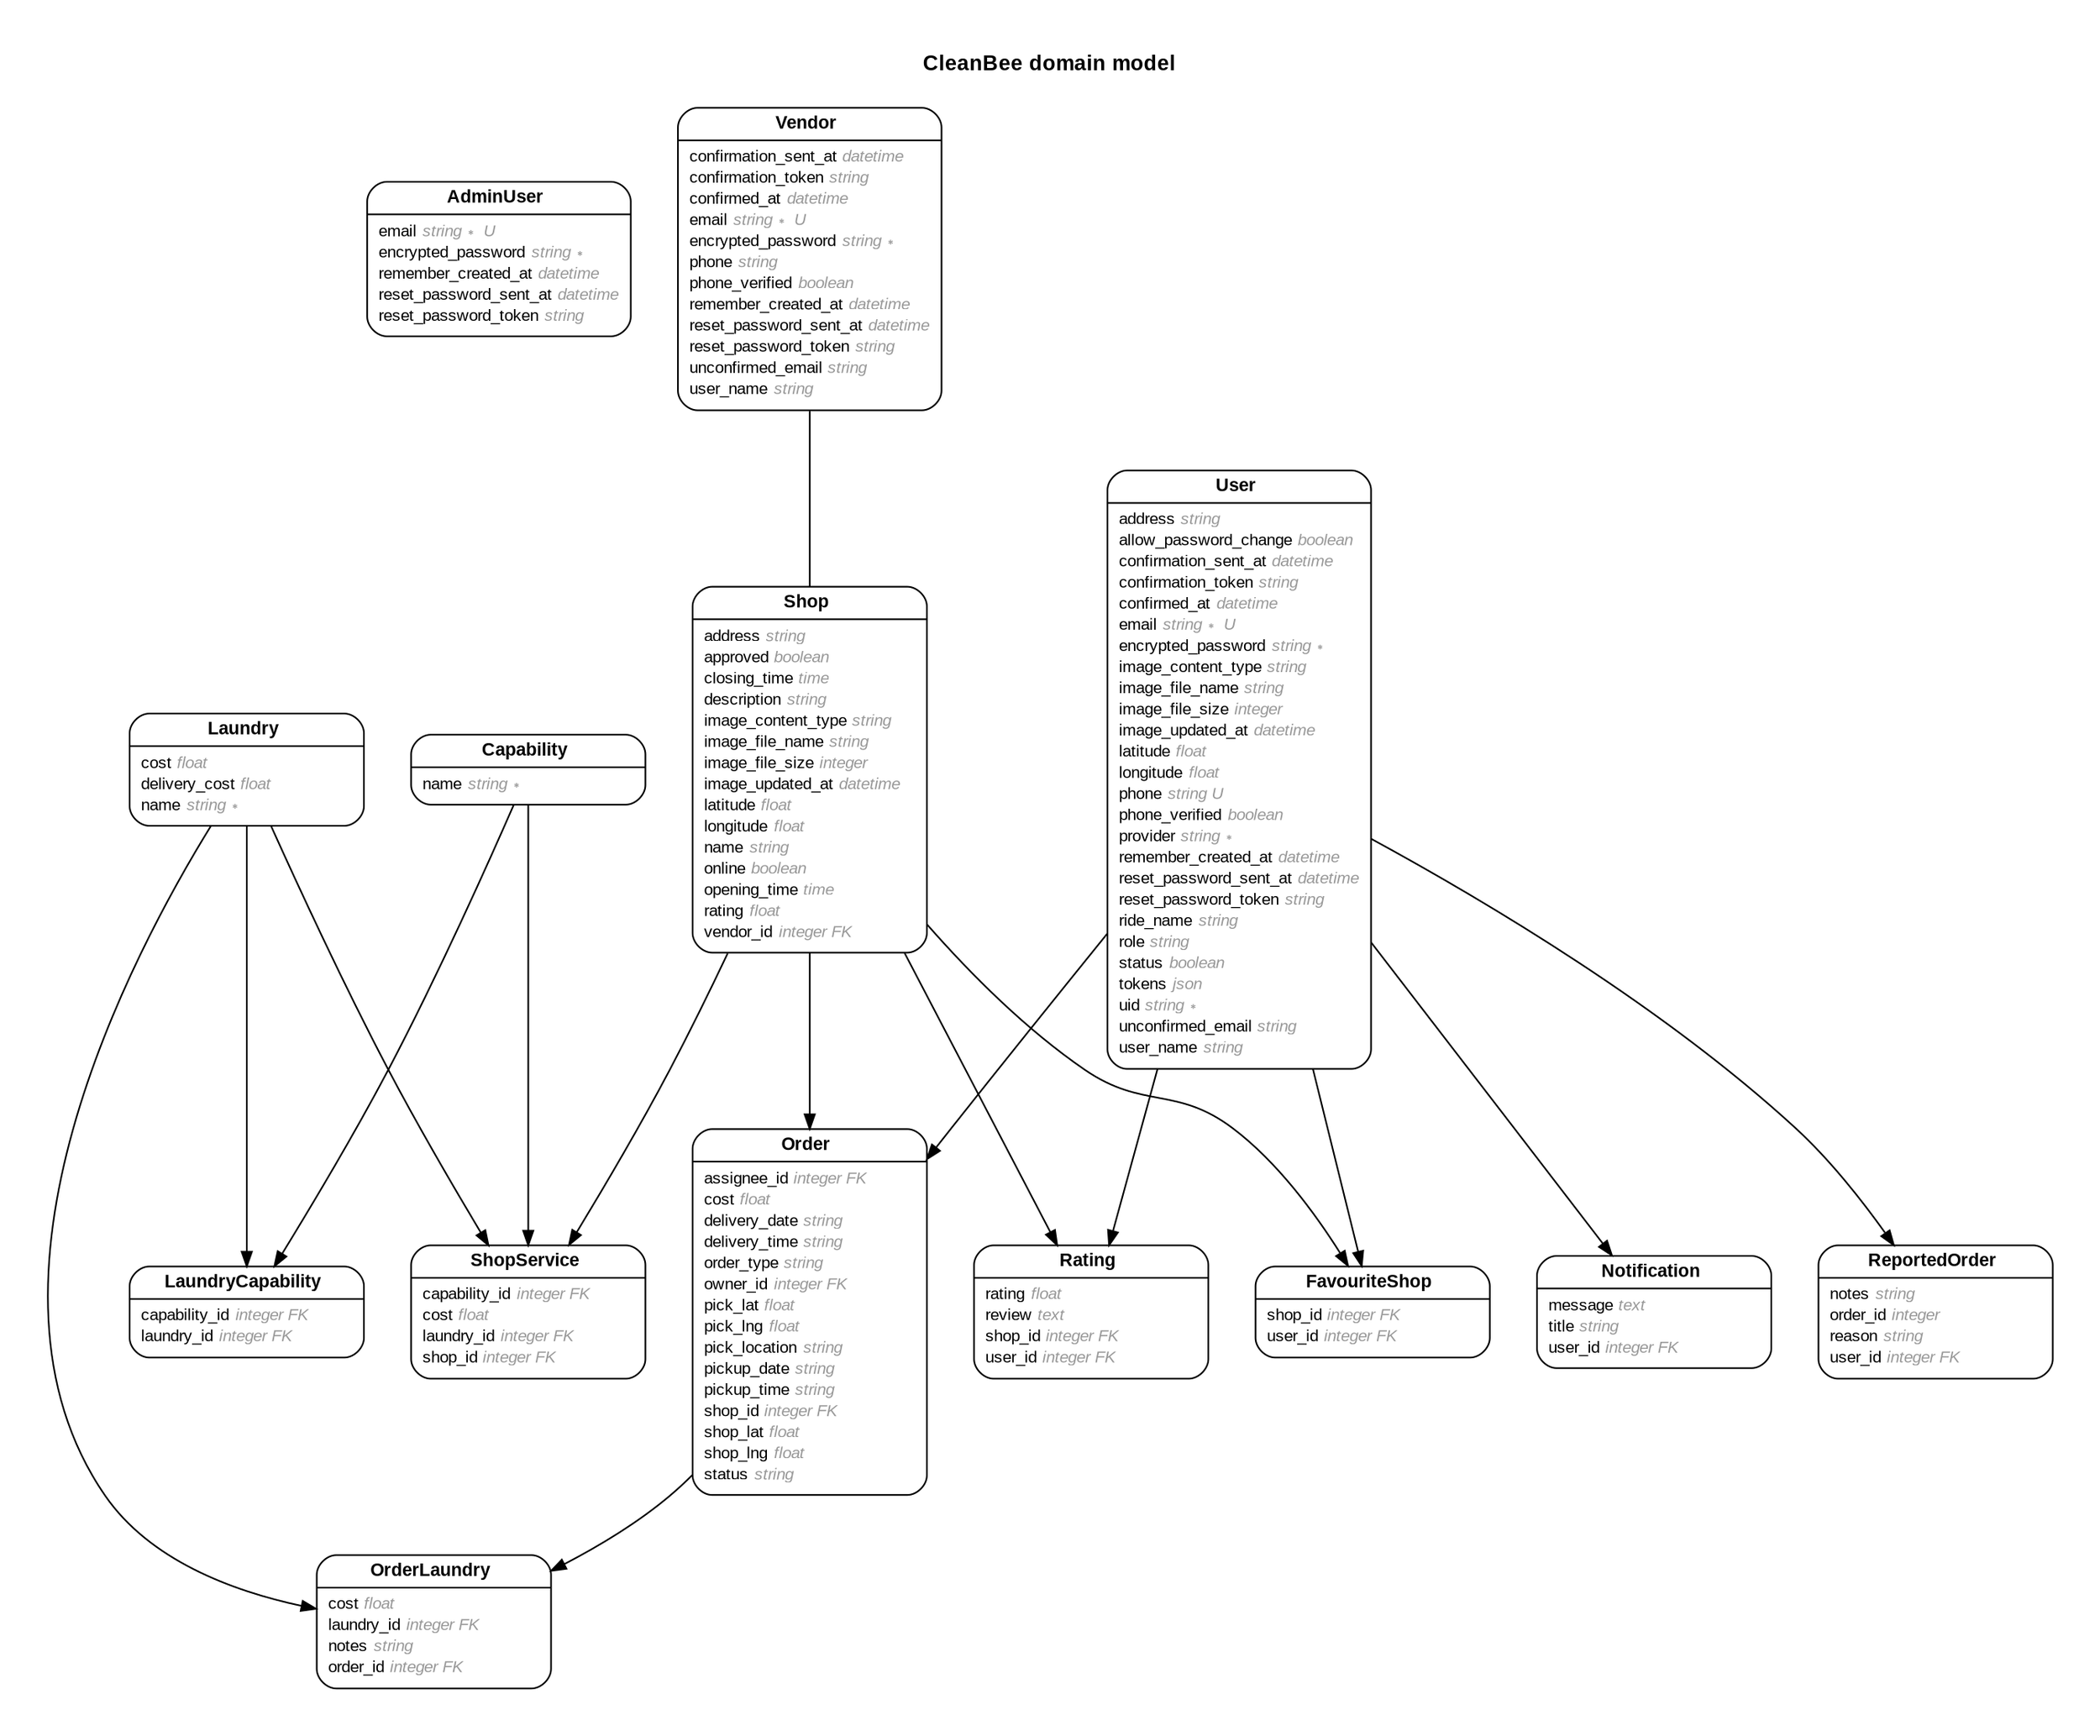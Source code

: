 digraph CleanBee {
rankdir = "LR";
ranksep = "0.5";
nodesep = "0.4";
pad = "0.4,0.4";
margin = "0,0";
concentrate = "true";
labelloc = "t";
fontsize = "13";
fontname = "Arial Bold";
splines = "spline";
node[ shape  =  "Mrecord" , fontsize  =  "10" , fontname  =  "Arial" , margin  =  "0.07,0.05" , penwidth  =  "1.0"];
edge[ fontname  =  "Arial" , fontsize  =  "7" , dir  =  "both" , arrowsize  =  "0.9" , penwidth  =  "1.0" , labelangle  =  "32" , labeldistance  =  "1.8"];
rankdir = "TB";
label = "CleanBee domain model\n\n";
m_AdminUser [label = <{<table border="0" align="center" cellspacing="0.5" cellpadding="0" width="134">
  <tr><td align="center" valign="bottom" width="130"><font face="Arial Bold" point-size="11">AdminUser</font></td></tr>
</table>
|
<table border="0" align="left" cellspacing="2" cellpadding="0" width="134">
  <tr><td align="left" width="130" port="email">email <font face="Arial Italic" color="grey60">string ∗ U</font></td></tr>
  <tr><td align="left" width="130" port="encrypted_password">encrypted_password <font face="Arial Italic" color="grey60">string ∗</font></td></tr>
  <tr><td align="left" width="130" port="remember_created_at">remember_created_at <font face="Arial Italic" color="grey60">datetime</font></td></tr>
  <tr><td align="left" width="130" port="reset_password_sent_at">reset_password_sent_at <font face="Arial Italic" color="grey60">datetime</font></td></tr>
  <tr><td align="left" width="130" port="reset_password_token">reset_password_token <font face="Arial Italic" color="grey60">string</font></td></tr>
</table>
}>];
m_Capability [label = <{<table border="0" align="center" cellspacing="0.5" cellpadding="0" width="134">
  <tr><td align="center" valign="bottom" width="130"><font face="Arial Bold" point-size="11">Capability</font></td></tr>
</table>
|
<table border="0" align="left" cellspacing="2" cellpadding="0" width="134">
  <tr><td align="left" width="130" port="name">name <font face="Arial Italic" color="grey60">string ∗</font></td></tr>
</table>
}>];
m_FavouriteShop [label = <{<table border="0" align="center" cellspacing="0.5" cellpadding="0" width="134">
  <tr><td align="center" valign="bottom" width="130"><font face="Arial Bold" point-size="11">FavouriteShop</font></td></tr>
</table>
|
<table border="0" align="left" cellspacing="2" cellpadding="0" width="134">
  <tr><td align="left" width="130" port="shop_id">shop_id <font face="Arial Italic" color="grey60">integer FK</font></td></tr>
  <tr><td align="left" width="130" port="user_id">user_id <font face="Arial Italic" color="grey60">integer FK</font></td></tr>
</table>
}>];
m_Laundry [label = <{<table border="0" align="center" cellspacing="0.5" cellpadding="0" width="134">
  <tr><td align="center" valign="bottom" width="130"><font face="Arial Bold" point-size="11">Laundry</font></td></tr>
</table>
|
<table border="0" align="left" cellspacing="2" cellpadding="0" width="134">
  <tr><td align="left" width="130" port="cost">cost <font face="Arial Italic" color="grey60">float</font></td></tr>
  <tr><td align="left" width="130" port="delivery_cost">delivery_cost <font face="Arial Italic" color="grey60">float</font></td></tr>
  <tr><td align="left" width="130" port="name">name <font face="Arial Italic" color="grey60">string ∗</font></td></tr>
</table>
}>];
m_LaundryCapability [label = <{<table border="0" align="center" cellspacing="0.5" cellpadding="0" width="134">
  <tr><td align="center" valign="bottom" width="130"><font face="Arial Bold" point-size="11">LaundryCapability</font></td></tr>
</table>
|
<table border="0" align="left" cellspacing="2" cellpadding="0" width="134">
  <tr><td align="left" width="130" port="capability_id">capability_id <font face="Arial Italic" color="grey60">integer FK</font></td></tr>
  <tr><td align="left" width="130" port="laundry_id">laundry_id <font face="Arial Italic" color="grey60">integer FK</font></td></tr>
</table>
}>];
m_Notification [label = <{<table border="0" align="center" cellspacing="0.5" cellpadding="0" width="134">
  <tr><td align="center" valign="bottom" width="130"><font face="Arial Bold" point-size="11">Notification</font></td></tr>
</table>
|
<table border="0" align="left" cellspacing="2" cellpadding="0" width="134">
  <tr><td align="left" width="130" port="message">message <font face="Arial Italic" color="grey60">text</font></td></tr>
  <tr><td align="left" width="130" port="title">title <font face="Arial Italic" color="grey60">string</font></td></tr>
  <tr><td align="left" width="130" port="user_id">user_id <font face="Arial Italic" color="grey60">integer FK</font></td></tr>
</table>
}>];
m_Order [label = <{<table border="0" align="center" cellspacing="0.5" cellpadding="0" width="134">
  <tr><td align="center" valign="bottom" width="130"><font face="Arial Bold" point-size="11">Order</font></td></tr>
</table>
|
<table border="0" align="left" cellspacing="2" cellpadding="0" width="134">
  <tr><td align="left" width="130" port="assignee_id">assignee_id <font face="Arial Italic" color="grey60">integer FK</font></td></tr>
  <tr><td align="left" width="130" port="cost">cost <font face="Arial Italic" color="grey60">float</font></td></tr>
  <tr><td align="left" width="130" port="delivery_date">delivery_date <font face="Arial Italic" color="grey60">string</font></td></tr>
  <tr><td align="left" width="130" port="delivery_time">delivery_time <font face="Arial Italic" color="grey60">string</font></td></tr>
  <tr><td align="left" width="130" port="order_type">order_type <font face="Arial Italic" color="grey60">string</font></td></tr>
  <tr><td align="left" width="130" port="owner_id">owner_id <font face="Arial Italic" color="grey60">integer FK</font></td></tr>
  <tr><td align="left" width="130" port="pick_lat">pick_lat <font face="Arial Italic" color="grey60">float</font></td></tr>
  <tr><td align="left" width="130" port="pick_lng">pick_lng <font face="Arial Italic" color="grey60">float</font></td></tr>
  <tr><td align="left" width="130" port="pick_location">pick_location <font face="Arial Italic" color="grey60">string</font></td></tr>
  <tr><td align="left" width="130" port="pickup_date">pickup_date <font face="Arial Italic" color="grey60">string</font></td></tr>
  <tr><td align="left" width="130" port="pickup_time">pickup_time <font face="Arial Italic" color="grey60">string</font></td></tr>
  <tr><td align="left" width="130" port="shop_id">shop_id <font face="Arial Italic" color="grey60">integer FK</font></td></tr>
  <tr><td align="left" width="130" port="shop_lat">shop_lat <font face="Arial Italic" color="grey60">float</font></td></tr>
  <tr><td align="left" width="130" port="shop_lng">shop_lng <font face="Arial Italic" color="grey60">float</font></td></tr>
  <tr><td align="left" width="130" port="status">status <font face="Arial Italic" color="grey60">string</font></td></tr>
</table>
}>];
m_OrderLaundry [label = <{<table border="0" align="center" cellspacing="0.5" cellpadding="0" width="134">
  <tr><td align="center" valign="bottom" width="130"><font face="Arial Bold" point-size="11">OrderLaundry</font></td></tr>
</table>
|
<table border="0" align="left" cellspacing="2" cellpadding="0" width="134">
  <tr><td align="left" width="130" port="cost">cost <font face="Arial Italic" color="grey60">float</font></td></tr>
  <tr><td align="left" width="130" port="laundry_id">laundry_id <font face="Arial Italic" color="grey60">integer FK</font></td></tr>
  <tr><td align="left" width="130" port="notes">notes <font face="Arial Italic" color="grey60">string</font></td></tr>
  <tr><td align="left" width="130" port="order_id">order_id <font face="Arial Italic" color="grey60">integer FK</font></td></tr>
</table>
}>];
m_Rating [label = <{<table border="0" align="center" cellspacing="0.5" cellpadding="0" width="134">
  <tr><td align="center" valign="bottom" width="130"><font face="Arial Bold" point-size="11">Rating</font></td></tr>
</table>
|
<table border="0" align="left" cellspacing="2" cellpadding="0" width="134">
  <tr><td align="left" width="130" port="rating">rating <font face="Arial Italic" color="grey60">float</font></td></tr>
  <tr><td align="left" width="130" port="review">review <font face="Arial Italic" color="grey60">text</font></td></tr>
  <tr><td align="left" width="130" port="shop_id">shop_id <font face="Arial Italic" color="grey60">integer FK</font></td></tr>
  <tr><td align="left" width="130" port="user_id">user_id <font face="Arial Italic" color="grey60">integer FK</font></td></tr>
</table>
}>];
m_ReportedOrder [label = <{<table border="0" align="center" cellspacing="0.5" cellpadding="0" width="134">
  <tr><td align="center" valign="bottom" width="130"><font face="Arial Bold" point-size="11">ReportedOrder</font></td></tr>
</table>
|
<table border="0" align="left" cellspacing="2" cellpadding="0" width="134">
  <tr><td align="left" width="130" port="notes">notes <font face="Arial Italic" color="grey60">string</font></td></tr>
  <tr><td align="left" width="130" port="order_id">order_id <font face="Arial Italic" color="grey60">integer</font></td></tr>
  <tr><td align="left" width="130" port="reason">reason <font face="Arial Italic" color="grey60">string</font></td></tr>
  <tr><td align="left" width="130" port="user_id">user_id <font face="Arial Italic" color="grey60">integer FK</font></td></tr>
</table>
}>];
m_Shop [label = <{<table border="0" align="center" cellspacing="0.5" cellpadding="0" width="134">
  <tr><td align="center" valign="bottom" width="130"><font face="Arial Bold" point-size="11">Shop</font></td></tr>
</table>
|
<table border="0" align="left" cellspacing="2" cellpadding="0" width="134">
  <tr><td align="left" width="130" port="address">address <font face="Arial Italic" color="grey60">string</font></td></tr>
  <tr><td align="left" width="130" port="approved">approved <font face="Arial Italic" color="grey60">boolean</font></td></tr>
  <tr><td align="left" width="130" port="closing_time">closing_time <font face="Arial Italic" color="grey60">time</font></td></tr>
  <tr><td align="left" width="130" port="description">description <font face="Arial Italic" color="grey60">string</font></td></tr>
  <tr><td align="left" width="130" port="image_content_type">image_content_type <font face="Arial Italic" color="grey60">string</font></td></tr>
  <tr><td align="left" width="130" port="image_file_name">image_file_name <font face="Arial Italic" color="grey60">string</font></td></tr>
  <tr><td align="left" width="130" port="image_file_size">image_file_size <font face="Arial Italic" color="grey60">integer</font></td></tr>
  <tr><td align="left" width="130" port="image_updated_at">image_updated_at <font face="Arial Italic" color="grey60">datetime</font></td></tr>
  <tr><td align="left" width="130" port="latitude">latitude <font face="Arial Italic" color="grey60">float</font></td></tr>
  <tr><td align="left" width="130" port="longitude">longitude <font face="Arial Italic" color="grey60">float</font></td></tr>
  <tr><td align="left" width="130" port="name">name <font face="Arial Italic" color="grey60">string</font></td></tr>
  <tr><td align="left" width="130" port="online">online <font face="Arial Italic" color="grey60">boolean</font></td></tr>
  <tr><td align="left" width="130" port="opening_time">opening_time <font face="Arial Italic" color="grey60">time</font></td></tr>
  <tr><td align="left" width="130" port="rating">rating <font face="Arial Italic" color="grey60">float</font></td></tr>
  <tr><td align="left" width="130" port="vendor_id">vendor_id <font face="Arial Italic" color="grey60">integer FK</font></td></tr>
</table>
}>];
m_ShopService [label = <{<table border="0" align="center" cellspacing="0.5" cellpadding="0" width="134">
  <tr><td align="center" valign="bottom" width="130"><font face="Arial Bold" point-size="11">ShopService</font></td></tr>
</table>
|
<table border="0" align="left" cellspacing="2" cellpadding="0" width="134">
  <tr><td align="left" width="130" port="capability_id">capability_id <font face="Arial Italic" color="grey60">integer FK</font></td></tr>
  <tr><td align="left" width="130" port="cost">cost <font face="Arial Italic" color="grey60">float</font></td></tr>
  <tr><td align="left" width="130" port="laundry_id">laundry_id <font face="Arial Italic" color="grey60">integer FK</font></td></tr>
  <tr><td align="left" width="130" port="shop_id">shop_id <font face="Arial Italic" color="grey60">integer FK</font></td></tr>
</table>
}>];
m_User [label = <{<table border="0" align="center" cellspacing="0.5" cellpadding="0" width="134">
  <tr><td align="center" valign="bottom" width="130"><font face="Arial Bold" point-size="11">User</font></td></tr>
</table>
|
<table border="0" align="left" cellspacing="2" cellpadding="0" width="134">
  <tr><td align="left" width="130" port="address">address <font face="Arial Italic" color="grey60">string</font></td></tr>
  <tr><td align="left" width="130" port="allow_password_change">allow_password_change <font face="Arial Italic" color="grey60">boolean</font></td></tr>
  <tr><td align="left" width="130" port="confirmation_sent_at">confirmation_sent_at <font face="Arial Italic" color="grey60">datetime</font></td></tr>
  <tr><td align="left" width="130" port="confirmation_token">confirmation_token <font face="Arial Italic" color="grey60">string</font></td></tr>
  <tr><td align="left" width="130" port="confirmed_at">confirmed_at <font face="Arial Italic" color="grey60">datetime</font></td></tr>
  <tr><td align="left" width="130" port="email">email <font face="Arial Italic" color="grey60">string ∗ U</font></td></tr>
  <tr><td align="left" width="130" port="encrypted_password">encrypted_password <font face="Arial Italic" color="grey60">string ∗</font></td></tr>
  <tr><td align="left" width="130" port="image_content_type">image_content_type <font face="Arial Italic" color="grey60">string</font></td></tr>
  <tr><td align="left" width="130" port="image_file_name">image_file_name <font face="Arial Italic" color="grey60">string</font></td></tr>
  <tr><td align="left" width="130" port="image_file_size">image_file_size <font face="Arial Italic" color="grey60">integer</font></td></tr>
  <tr><td align="left" width="130" port="image_updated_at">image_updated_at <font face="Arial Italic" color="grey60">datetime</font></td></tr>
  <tr><td align="left" width="130" port="latitude">latitude <font face="Arial Italic" color="grey60">float</font></td></tr>
  <tr><td align="left" width="130" port="longitude">longitude <font face="Arial Italic" color="grey60">float</font></td></tr>
  <tr><td align="left" width="130" port="phone">phone <font face="Arial Italic" color="grey60">string U</font></td></tr>
  <tr><td align="left" width="130" port="phone_verified">phone_verified <font face="Arial Italic" color="grey60">boolean</font></td></tr>
  <tr><td align="left" width="130" port="provider">provider <font face="Arial Italic" color="grey60">string ∗</font></td></tr>
  <tr><td align="left" width="130" port="remember_created_at">remember_created_at <font face="Arial Italic" color="grey60">datetime</font></td></tr>
  <tr><td align="left" width="130" port="reset_password_sent_at">reset_password_sent_at <font face="Arial Italic" color="grey60">datetime</font></td></tr>
  <tr><td align="left" width="130" port="reset_password_token">reset_password_token <font face="Arial Italic" color="grey60">string</font></td></tr>
  <tr><td align="left" width="130" port="ride_name">ride_name <font face="Arial Italic" color="grey60">string</font></td></tr>
  <tr><td align="left" width="130" port="role">role <font face="Arial Italic" color="grey60">string</font></td></tr>
  <tr><td align="left" width="130" port="status">status <font face="Arial Italic" color="grey60">boolean</font></td></tr>
  <tr><td align="left" width="130" port="tokens">tokens <font face="Arial Italic" color="grey60">json</font></td></tr>
  <tr><td align="left" width="130" port="uid">uid <font face="Arial Italic" color="grey60">string ∗</font></td></tr>
  <tr><td align="left" width="130" port="unconfirmed_email">unconfirmed_email <font face="Arial Italic" color="grey60">string</font></td></tr>
  <tr><td align="left" width="130" port="user_name">user_name <font face="Arial Italic" color="grey60">string</font></td></tr>
</table>
}>];
m_Vendor [label = <{<table border="0" align="center" cellspacing="0.5" cellpadding="0" width="134">
  <tr><td align="center" valign="bottom" width="130"><font face="Arial Bold" point-size="11">Vendor</font></td></tr>
</table>
|
<table border="0" align="left" cellspacing="2" cellpadding="0" width="134">
  <tr><td align="left" width="130" port="confirmation_sent_at">confirmation_sent_at <font face="Arial Italic" color="grey60">datetime</font></td></tr>
  <tr><td align="left" width="130" port="confirmation_token">confirmation_token <font face="Arial Italic" color="grey60">string</font></td></tr>
  <tr><td align="left" width="130" port="confirmed_at">confirmed_at <font face="Arial Italic" color="grey60">datetime</font></td></tr>
  <tr><td align="left" width="130" port="email">email <font face="Arial Italic" color="grey60">string ∗ U</font></td></tr>
  <tr><td align="left" width="130" port="encrypted_password">encrypted_password <font face="Arial Italic" color="grey60">string ∗</font></td></tr>
  <tr><td align="left" width="130" port="phone">phone <font face="Arial Italic" color="grey60">string</font></td></tr>
  <tr><td align="left" width="130" port="phone_verified">phone_verified <font face="Arial Italic" color="grey60">boolean</font></td></tr>
  <tr><td align="left" width="130" port="remember_created_at">remember_created_at <font face="Arial Italic" color="grey60">datetime</font></td></tr>
  <tr><td align="left" width="130" port="reset_password_sent_at">reset_password_sent_at <font face="Arial Italic" color="grey60">datetime</font></td></tr>
  <tr><td align="left" width="130" port="reset_password_token">reset_password_token <font face="Arial Italic" color="grey60">string</font></td></tr>
  <tr><td align="left" width="130" port="unconfirmed_email">unconfirmed_email <font face="Arial Italic" color="grey60">string</font></td></tr>
  <tr><td align="left" width="130" port="user_name">user_name <font face="Arial Italic" color="grey60">string</font></td></tr>
</table>
}>];
  m_User -> m_Order [arrowhead = "normal", arrowtail = "none", weight = "4"];
  m_User -> m_Rating [arrowhead = "normal", arrowtail = "none", weight = "2"];
  m_User -> m_Notification [arrowhead = "normal", arrowtail = "none", weight = "2"];
  m_User -> m_FavouriteShop [arrowhead = "normal", arrowtail = "none", weight = "2"];
  m_User -> m_ReportedOrder [arrowhead = "normal", arrowtail = "none", weight = "2"];
  m_Vendor -> m_Shop [arrowhead = "none", arrowtail = "none", weight = "2"];
  m_Laundry -> m_ShopService [arrowhead = "normal", arrowtail = "none", weight = "2"];
  m_Laundry -> m_OrderLaundry [arrowhead = "normal", arrowtail = "none", weight = "2"];
  m_Laundry -> m_LaundryCapability [arrowhead = "normal", arrowtail = "none", weight = "2"];
  m_Capability -> m_LaundryCapability [arrowhead = "normal", arrowtail = "none", weight = "2"];
  m_Shop -> m_ShopService [arrowhead = "normal", arrowtail = "none", weight = "2"];
  m_Shop -> m_Order [arrowhead = "normal", arrowtail = "none", weight = "2"];
  m_Shop -> m_Rating [arrowhead = "normal", arrowtail = "none", weight = "2"];
  m_Shop -> m_FavouriteShop [arrowhead = "normal", arrowtail = "none", weight = "1"];
  m_Order -> m_OrderLaundry [arrowhead = "normal", arrowtail = "none", weight = "2"];
  m_Capability -> m_ShopService [arrowhead = "normal", arrowtail = "none", weight = "1"];
}
